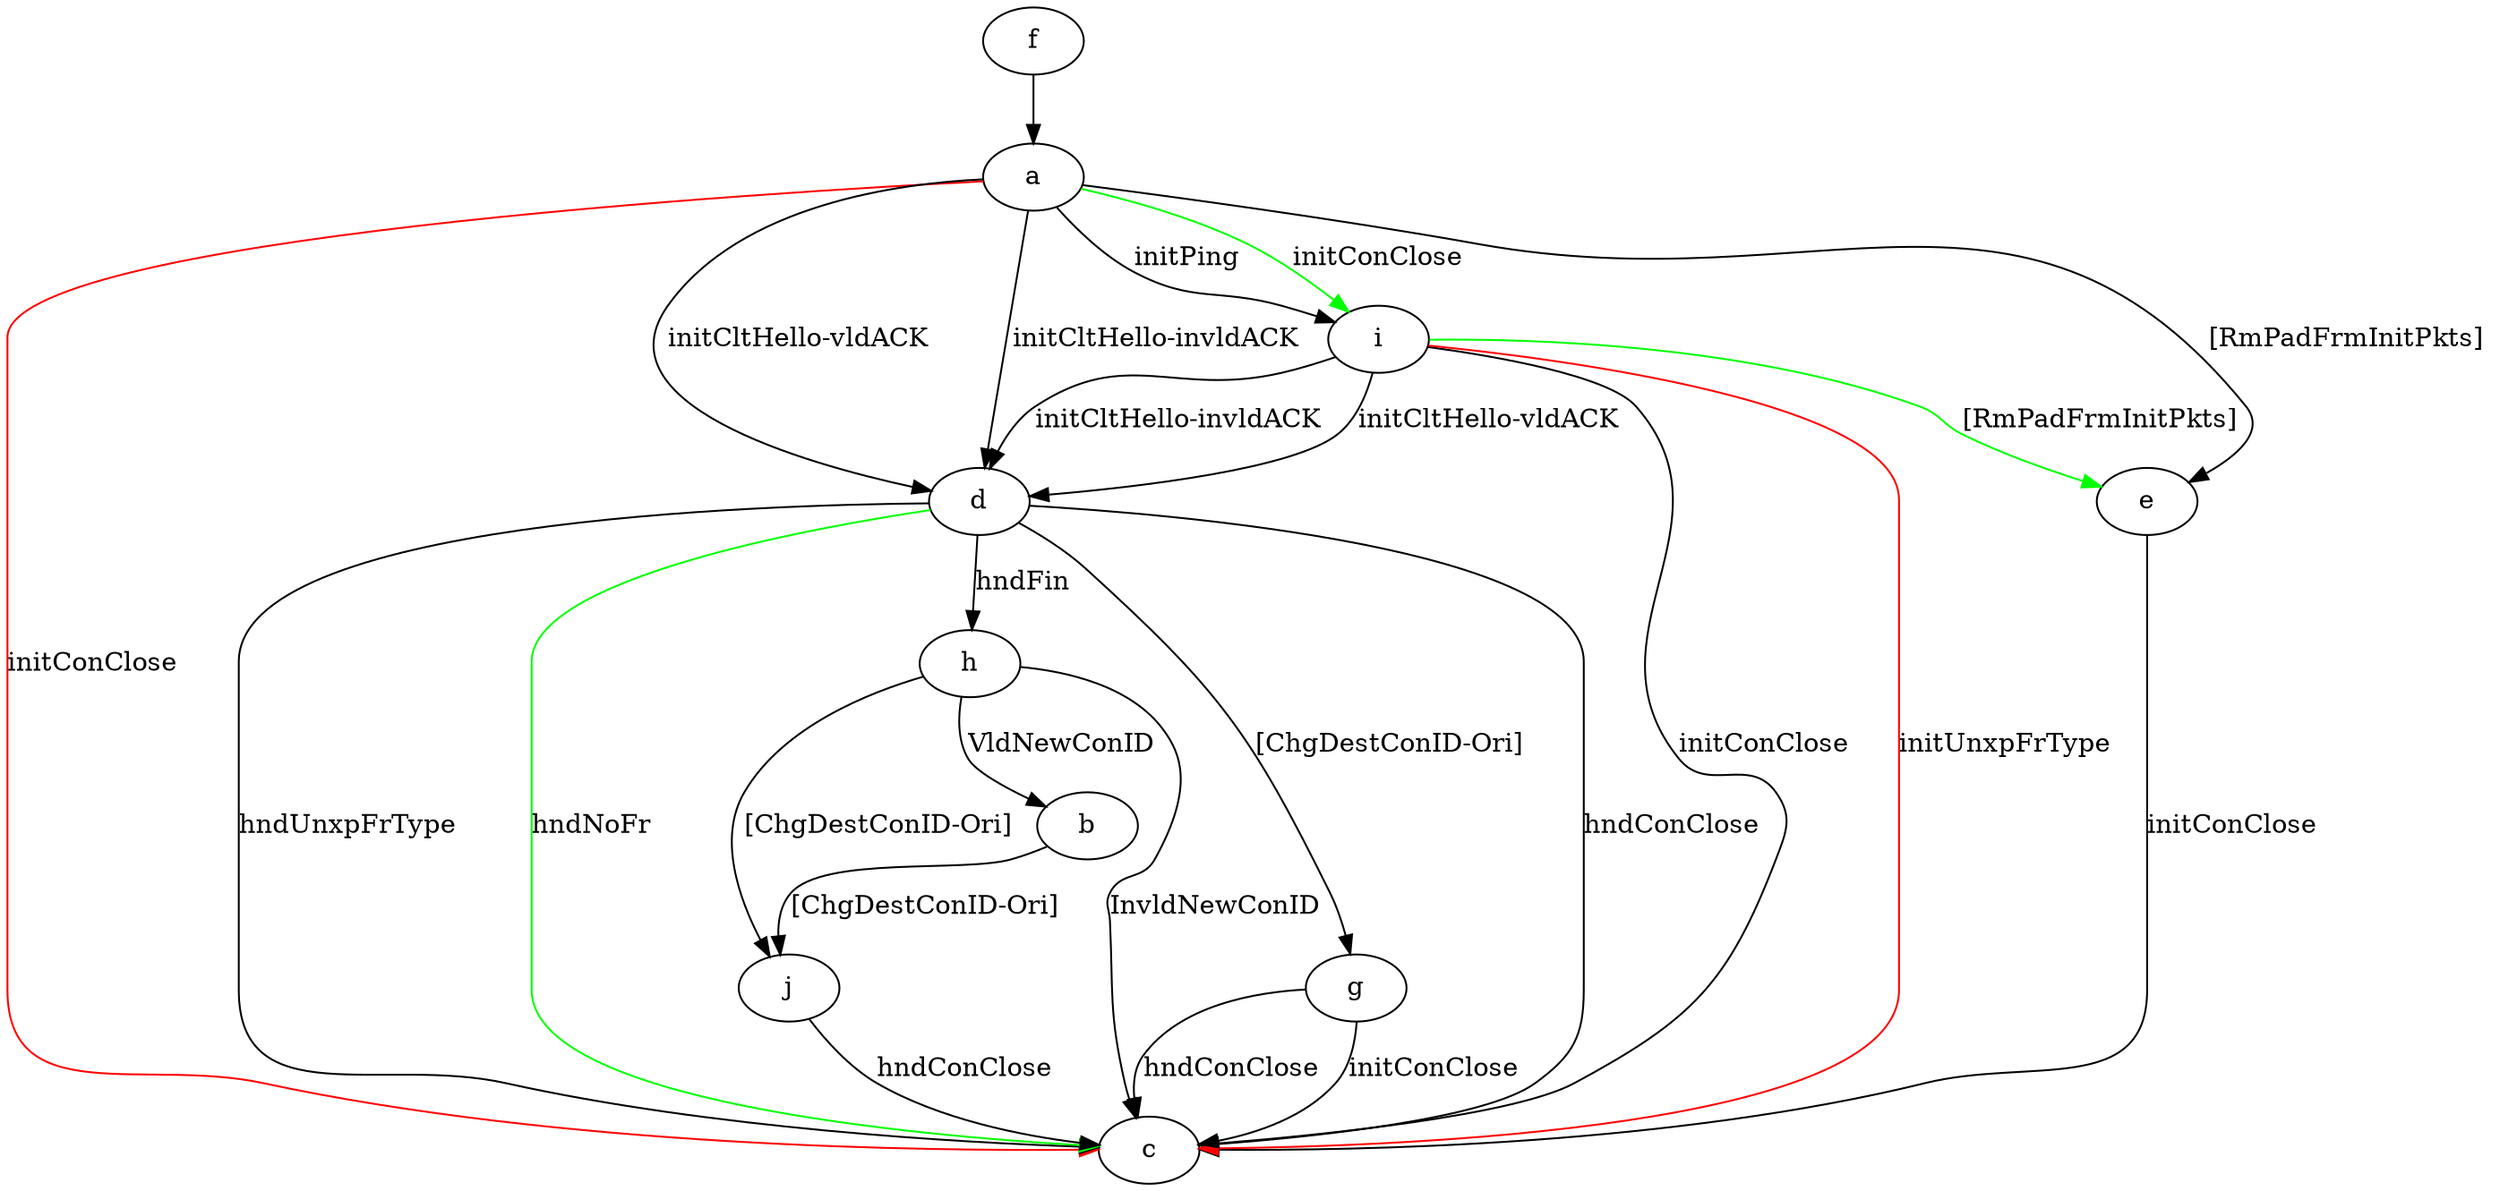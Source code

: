 digraph "" {
	a -> c	[key=0,
		color=red,
		label="initConClose "];
	a -> d	[key=0,
		label="initCltHello-vldACK "];
	a -> d	[key=1,
		label="initCltHello-invldACK "];
	a -> e	[key=0,
		label="[RmPadFrmInitPkts] "];
	a -> i	[key=0,
		label="initPing "];
	a -> i	[key=1,
		color=green,
		label="initConClose "];
	b -> j	[key=0,
		label="[ChgDestConID-Ori] "];
	d -> c	[key=0,
		label="hndConClose "];
	d -> c	[key=1,
		label="hndUnxpFrType "];
	d -> c	[key=2,
		color=green,
		label="hndNoFr "];
	d -> g	[key=0,
		label="[ChgDestConID-Ori] "];
	d -> h	[key=0,
		label="hndFin "];
	e -> c	[key=0,
		label="initConClose "];
	f -> a	[key=0];
	g -> c	[key=0,
		label="initConClose "];
	g -> c	[key=1,
		label="hndConClose "];
	h -> b	[key=0,
		label="VldNewConID "];
	h -> c	[key=0,
		label="InvldNewConID "];
	h -> j	[key=0,
		label="[ChgDestConID-Ori] "];
	i -> c	[key=0,
		label="initConClose "];
	i -> c	[key=1,
		color=red,
		label="initUnxpFrType "];
	i -> d	[key=0,
		label="initCltHello-vldACK "];
	i -> d	[key=1,
		label="initCltHello-invldACK "];
	i -> e	[key=0,
		color=green,
		label="[RmPadFrmInitPkts] "];
	j -> c	[key=0,
		label="hndConClose "];
}
